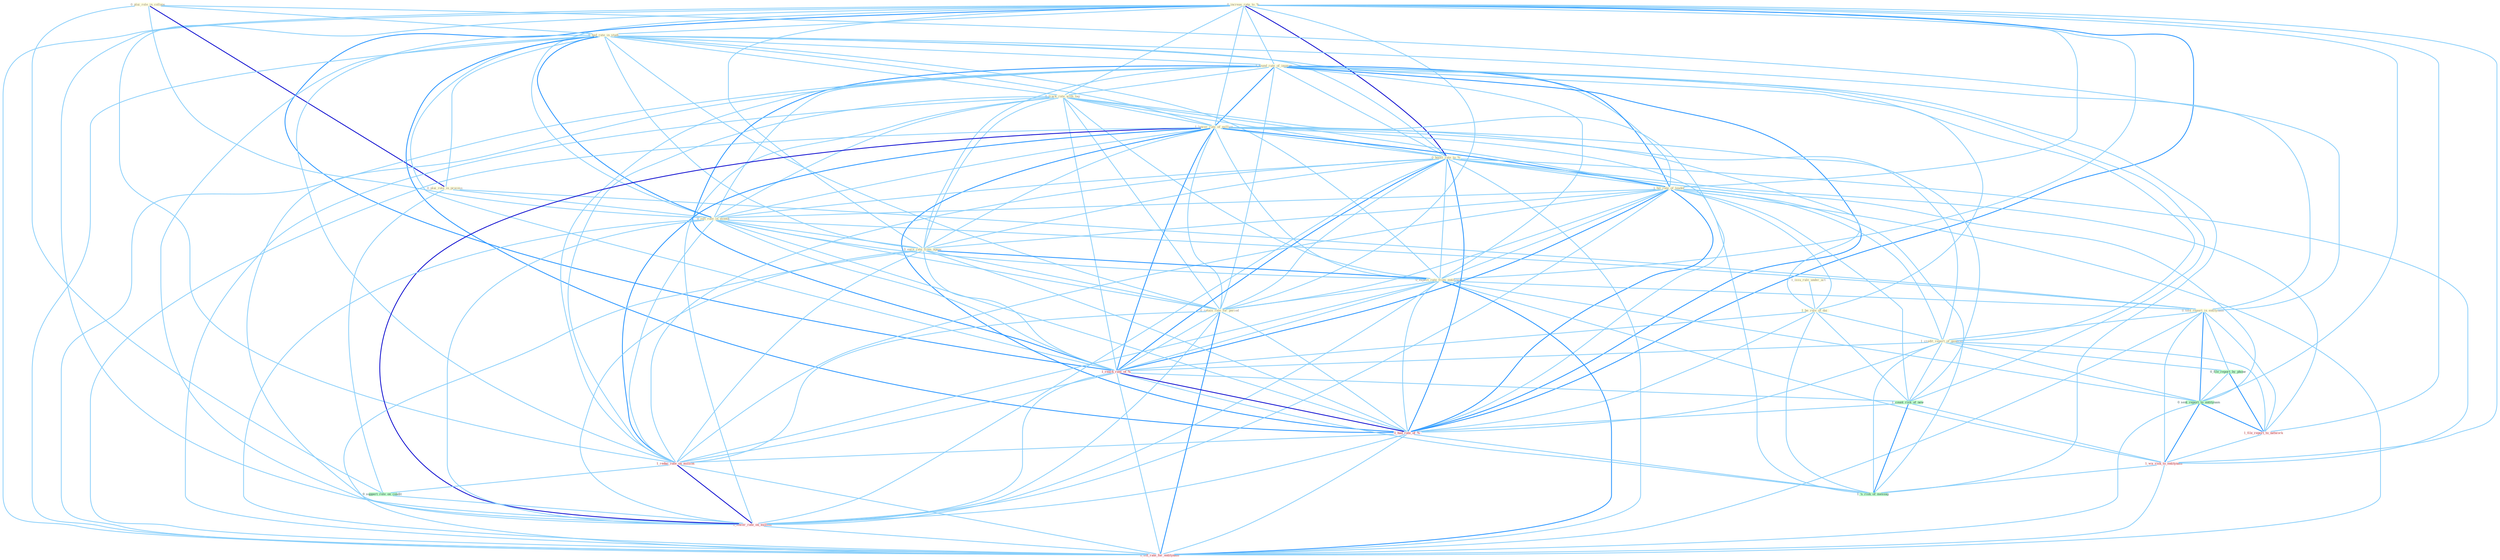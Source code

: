 Graph G{ 
    node
    [shape=polygon,style=filled,width=.5,height=.06,color="#BDFCC9",fixedsize=true,fontsize=4,
    fontcolor="#2f4f4f"];
    {node
    [color="#ffffe0", fontcolor="#8b7d6b"] "0_increas_rate_to_% " "0_plai_role_in_collaps " "0_had_rate_in_studi " "1_issu_rule_under_act " "1_found_rate_of_improv " "0_plai_role_in_process " "0_track_rate_with_lag " "1_lower_rate_of_million " "0_boost_rate_to_% " "1_hit_rate_of_leader " "1_be_rule_of_dai " "0_jolt_rate_in_month " "0_earn_rate_from_agenc " "0_expect_rate_from_entitynam " "0_told_report_in_entitynam " "0_retain_rate_for_period " "1_credit_report_of_genocid "}
{node [color="#fff0f5", fontcolor="#b22222"] "1_reach_rate_of_% " "1_had_rate_of_% " "1_file_report_to_network " "1_reduc_rate_on_million " "1_wa_risk_to_entitynam " "1_lower_rate_on_million " "1_lift_rate_for_entitynam "}
edge [color="#B0E2FF"];

	"0_increas_rate_to_% " -- "0_had_rate_in_studi " [w="1", color="#87cefa" ];
	"0_increas_rate_to_% " -- "1_found_rate_of_improv " [w="1", color="#87cefa" ];
	"0_increas_rate_to_% " -- "0_track_rate_with_lag " [w="1", color="#87cefa" ];
	"0_increas_rate_to_% " -- "1_lower_rate_of_million " [w="1", color="#87cefa" ];
	"0_increas_rate_to_% " -- "0_boost_rate_to_% " [w="3", color="#0000cd" , len=0.6];
	"0_increas_rate_to_% " -- "1_hit_rate_of_leader " [w="1", color="#87cefa" ];
	"0_increas_rate_to_% " -- "0_jolt_rate_in_month " [w="1", color="#87cefa" ];
	"0_increas_rate_to_% " -- "0_earn_rate_from_agenc " [w="1", color="#87cefa" ];
	"0_increas_rate_to_% " -- "0_expect_rate_from_entitynam " [w="1", color="#87cefa" ];
	"0_increas_rate_to_% " -- "0_retain_rate_for_period " [w="1", color="#87cefa" ];
	"0_increas_rate_to_% " -- "1_reach_rate_of_% " [w="2", color="#1e90ff" , len=0.8];
	"0_increas_rate_to_% " -- "1_had_rate_of_% " [w="2", color="#1e90ff" , len=0.8];
	"0_increas_rate_to_% " -- "0_sent_report_to_entitynam " [w="1", color="#87cefa" ];
	"0_increas_rate_to_% " -- "1_file_report_to_network " [w="1", color="#87cefa" ];
	"0_increas_rate_to_% " -- "1_reduc_rate_on_million " [w="1", color="#87cefa" ];
	"0_increas_rate_to_% " -- "1_wa_risk_to_entitynam " [w="1", color="#87cefa" ];
	"0_increas_rate_to_% " -- "1_lower_rate_on_million " [w="1", color="#87cefa" ];
	"0_increas_rate_to_% " -- "1_lift_rate_for_entitynam " [w="1", color="#87cefa" ];
	"0_plai_role_in_collaps " -- "0_had_rate_in_studi " [w="1", color="#87cefa" ];
	"0_plai_role_in_collaps " -- "0_plai_role_in_process " [w="3", color="#0000cd" , len=0.6];
	"0_plai_role_in_collaps " -- "0_jolt_rate_in_month " [w="1", color="#87cefa" ];
	"0_plai_role_in_collaps " -- "0_told_report_in_entitynam " [w="1", color="#87cefa" ];
	"0_plai_role_in_collaps " -- "0_support_role_on_condit " [w="1", color="#87cefa" ];
	"0_had_rate_in_studi " -- "1_found_rate_of_improv " [w="1", color="#87cefa" ];
	"0_had_rate_in_studi " -- "0_plai_role_in_process " [w="1", color="#87cefa" ];
	"0_had_rate_in_studi " -- "0_track_rate_with_lag " [w="1", color="#87cefa" ];
	"0_had_rate_in_studi " -- "1_lower_rate_of_million " [w="1", color="#87cefa" ];
	"0_had_rate_in_studi " -- "0_boost_rate_to_% " [w="1", color="#87cefa" ];
	"0_had_rate_in_studi " -- "1_hit_rate_of_leader " [w="1", color="#87cefa" ];
	"0_had_rate_in_studi " -- "0_jolt_rate_in_month " [w="2", color="#1e90ff" , len=0.8];
	"0_had_rate_in_studi " -- "0_earn_rate_from_agenc " [w="1", color="#87cefa" ];
	"0_had_rate_in_studi " -- "0_expect_rate_from_entitynam " [w="1", color="#87cefa" ];
	"0_had_rate_in_studi " -- "0_told_report_in_entitynam " [w="1", color="#87cefa" ];
	"0_had_rate_in_studi " -- "0_retain_rate_for_period " [w="1", color="#87cefa" ];
	"0_had_rate_in_studi " -- "1_reach_rate_of_% " [w="1", color="#87cefa" ];
	"0_had_rate_in_studi " -- "1_had_rate_of_% " [w="2", color="#1e90ff" , len=0.8];
	"0_had_rate_in_studi " -- "1_reduc_rate_on_million " [w="1", color="#87cefa" ];
	"0_had_rate_in_studi " -- "1_lower_rate_on_million " [w="1", color="#87cefa" ];
	"0_had_rate_in_studi " -- "1_lift_rate_for_entitynam " [w="1", color="#87cefa" ];
	"1_issu_rule_under_act " -- "1_be_rule_of_dai " [w="1", color="#87cefa" ];
	"1_found_rate_of_improv " -- "0_track_rate_with_lag " [w="1", color="#87cefa" ];
	"1_found_rate_of_improv " -- "1_lower_rate_of_million " [w="2", color="#1e90ff" , len=0.8];
	"1_found_rate_of_improv " -- "0_boost_rate_to_% " [w="1", color="#87cefa" ];
	"1_found_rate_of_improv " -- "1_hit_rate_of_leader " [w="2", color="#1e90ff" , len=0.8];
	"1_found_rate_of_improv " -- "1_be_rule_of_dai " [w="1", color="#87cefa" ];
	"1_found_rate_of_improv " -- "0_jolt_rate_in_month " [w="1", color="#87cefa" ];
	"1_found_rate_of_improv " -- "0_earn_rate_from_agenc " [w="1", color="#87cefa" ];
	"1_found_rate_of_improv " -- "0_expect_rate_from_entitynam " [w="1", color="#87cefa" ];
	"1_found_rate_of_improv " -- "0_retain_rate_for_period " [w="1", color="#87cefa" ];
	"1_found_rate_of_improv " -- "1_credit_report_of_genocid " [w="1", color="#87cefa" ];
	"1_found_rate_of_improv " -- "1_reach_rate_of_% " [w="2", color="#1e90ff" , len=0.8];
	"1_found_rate_of_improv " -- "1_count_risk_of_new " [w="1", color="#87cefa" ];
	"1_found_rate_of_improv " -- "1_had_rate_of_% " [w="2", color="#1e90ff" , len=0.8];
	"1_found_rate_of_improv " -- "1_reduc_rate_on_million " [w="1", color="#87cefa" ];
	"1_found_rate_of_improv " -- "1_'s_risk_of_messag " [w="1", color="#87cefa" ];
	"1_found_rate_of_improv " -- "1_lower_rate_on_million " [w="1", color="#87cefa" ];
	"1_found_rate_of_improv " -- "1_lift_rate_for_entitynam " [w="1", color="#87cefa" ];
	"0_plai_role_in_process " -- "0_jolt_rate_in_month " [w="1", color="#87cefa" ];
	"0_plai_role_in_process " -- "0_told_report_in_entitynam " [w="1", color="#87cefa" ];
	"0_plai_role_in_process " -- "0_support_role_on_condit " [w="1", color="#87cefa" ];
	"0_track_rate_with_lag " -- "1_lower_rate_of_million " [w="1", color="#87cefa" ];
	"0_track_rate_with_lag " -- "0_boost_rate_to_% " [w="1", color="#87cefa" ];
	"0_track_rate_with_lag " -- "1_hit_rate_of_leader " [w="1", color="#87cefa" ];
	"0_track_rate_with_lag " -- "0_jolt_rate_in_month " [w="1", color="#87cefa" ];
	"0_track_rate_with_lag " -- "0_earn_rate_from_agenc " [w="1", color="#87cefa" ];
	"0_track_rate_with_lag " -- "0_expect_rate_from_entitynam " [w="1", color="#87cefa" ];
	"0_track_rate_with_lag " -- "0_retain_rate_for_period " [w="1", color="#87cefa" ];
	"0_track_rate_with_lag " -- "1_reach_rate_of_% " [w="1", color="#87cefa" ];
	"0_track_rate_with_lag " -- "1_had_rate_of_% " [w="1", color="#87cefa" ];
	"0_track_rate_with_lag " -- "1_reduc_rate_on_million " [w="1", color="#87cefa" ];
	"0_track_rate_with_lag " -- "1_lower_rate_on_million " [w="1", color="#87cefa" ];
	"0_track_rate_with_lag " -- "1_lift_rate_for_entitynam " [w="1", color="#87cefa" ];
	"1_lower_rate_of_million " -- "0_boost_rate_to_% " [w="1", color="#87cefa" ];
	"1_lower_rate_of_million " -- "1_hit_rate_of_leader " [w="2", color="#1e90ff" , len=0.8];
	"1_lower_rate_of_million " -- "1_be_rule_of_dai " [w="1", color="#87cefa" ];
	"1_lower_rate_of_million " -- "0_jolt_rate_in_month " [w="1", color="#87cefa" ];
	"1_lower_rate_of_million " -- "0_earn_rate_from_agenc " [w="1", color="#87cefa" ];
	"1_lower_rate_of_million " -- "0_expect_rate_from_entitynam " [w="1", color="#87cefa" ];
	"1_lower_rate_of_million " -- "0_retain_rate_for_period " [w="1", color="#87cefa" ];
	"1_lower_rate_of_million " -- "1_credit_report_of_genocid " [w="1", color="#87cefa" ];
	"1_lower_rate_of_million " -- "1_reach_rate_of_% " [w="2", color="#1e90ff" , len=0.8];
	"1_lower_rate_of_million " -- "1_count_risk_of_new " [w="1", color="#87cefa" ];
	"1_lower_rate_of_million " -- "1_had_rate_of_% " [w="2", color="#1e90ff" , len=0.8];
	"1_lower_rate_of_million " -- "1_reduc_rate_on_million " [w="2", color="#1e90ff" , len=0.8];
	"1_lower_rate_of_million " -- "1_'s_risk_of_messag " [w="1", color="#87cefa" ];
	"1_lower_rate_of_million " -- "1_lower_rate_on_million " [w="3", color="#0000cd" , len=0.6];
	"1_lower_rate_of_million " -- "1_lift_rate_for_entitynam " [w="1", color="#87cefa" ];
	"0_boost_rate_to_% " -- "1_hit_rate_of_leader " [w="1", color="#87cefa" ];
	"0_boost_rate_to_% " -- "0_jolt_rate_in_month " [w="1", color="#87cefa" ];
	"0_boost_rate_to_% " -- "0_earn_rate_from_agenc " [w="1", color="#87cefa" ];
	"0_boost_rate_to_% " -- "0_expect_rate_from_entitynam " [w="1", color="#87cefa" ];
	"0_boost_rate_to_% " -- "0_retain_rate_for_period " [w="1", color="#87cefa" ];
	"0_boost_rate_to_% " -- "1_reach_rate_of_% " [w="2", color="#1e90ff" , len=0.8];
	"0_boost_rate_to_% " -- "1_had_rate_of_% " [w="2", color="#1e90ff" , len=0.8];
	"0_boost_rate_to_% " -- "0_sent_report_to_entitynam " [w="1", color="#87cefa" ];
	"0_boost_rate_to_% " -- "1_file_report_to_network " [w="1", color="#87cefa" ];
	"0_boost_rate_to_% " -- "1_reduc_rate_on_million " [w="1", color="#87cefa" ];
	"0_boost_rate_to_% " -- "1_wa_risk_to_entitynam " [w="1", color="#87cefa" ];
	"0_boost_rate_to_% " -- "1_lower_rate_on_million " [w="1", color="#87cefa" ];
	"0_boost_rate_to_% " -- "1_lift_rate_for_entitynam " [w="1", color="#87cefa" ];
	"1_hit_rate_of_leader " -- "1_be_rule_of_dai " [w="1", color="#87cefa" ];
	"1_hit_rate_of_leader " -- "0_jolt_rate_in_month " [w="1", color="#87cefa" ];
	"1_hit_rate_of_leader " -- "0_earn_rate_from_agenc " [w="1", color="#87cefa" ];
	"1_hit_rate_of_leader " -- "0_expect_rate_from_entitynam " [w="1", color="#87cefa" ];
	"1_hit_rate_of_leader " -- "0_retain_rate_for_period " [w="1", color="#87cefa" ];
	"1_hit_rate_of_leader " -- "1_credit_report_of_genocid " [w="1", color="#87cefa" ];
	"1_hit_rate_of_leader " -- "1_reach_rate_of_% " [w="2", color="#1e90ff" , len=0.8];
	"1_hit_rate_of_leader " -- "1_count_risk_of_new " [w="1", color="#87cefa" ];
	"1_hit_rate_of_leader " -- "1_had_rate_of_% " [w="2", color="#1e90ff" , len=0.8];
	"1_hit_rate_of_leader " -- "1_reduc_rate_on_million " [w="1", color="#87cefa" ];
	"1_hit_rate_of_leader " -- "1_'s_risk_of_messag " [w="1", color="#87cefa" ];
	"1_hit_rate_of_leader " -- "1_lower_rate_on_million " [w="1", color="#87cefa" ];
	"1_hit_rate_of_leader " -- "1_lift_rate_for_entitynam " [w="1", color="#87cefa" ];
	"1_be_rule_of_dai " -- "1_credit_report_of_genocid " [w="1", color="#87cefa" ];
	"1_be_rule_of_dai " -- "1_reach_rate_of_% " [w="1", color="#87cefa" ];
	"1_be_rule_of_dai " -- "1_count_risk_of_new " [w="1", color="#87cefa" ];
	"1_be_rule_of_dai " -- "1_had_rate_of_% " [w="1", color="#87cefa" ];
	"1_be_rule_of_dai " -- "1_'s_risk_of_messag " [w="1", color="#87cefa" ];
	"0_jolt_rate_in_month " -- "0_earn_rate_from_agenc " [w="1", color="#87cefa" ];
	"0_jolt_rate_in_month " -- "0_expect_rate_from_entitynam " [w="1", color="#87cefa" ];
	"0_jolt_rate_in_month " -- "0_told_report_in_entitynam " [w="1", color="#87cefa" ];
	"0_jolt_rate_in_month " -- "0_retain_rate_for_period " [w="1", color="#87cefa" ];
	"0_jolt_rate_in_month " -- "1_reach_rate_of_% " [w="1", color="#87cefa" ];
	"0_jolt_rate_in_month " -- "1_had_rate_of_% " [w="1", color="#87cefa" ];
	"0_jolt_rate_in_month " -- "1_reduc_rate_on_million " [w="1", color="#87cefa" ];
	"0_jolt_rate_in_month " -- "1_lower_rate_on_million " [w="1", color="#87cefa" ];
	"0_jolt_rate_in_month " -- "1_lift_rate_for_entitynam " [w="1", color="#87cefa" ];
	"0_earn_rate_from_agenc " -- "0_expect_rate_from_entitynam " [w="2", color="#1e90ff" , len=0.8];
	"0_earn_rate_from_agenc " -- "0_retain_rate_for_period " [w="1", color="#87cefa" ];
	"0_earn_rate_from_agenc " -- "1_reach_rate_of_% " [w="1", color="#87cefa" ];
	"0_earn_rate_from_agenc " -- "1_had_rate_of_% " [w="1", color="#87cefa" ];
	"0_earn_rate_from_agenc " -- "1_reduc_rate_on_million " [w="1", color="#87cefa" ];
	"0_earn_rate_from_agenc " -- "1_lower_rate_on_million " [w="1", color="#87cefa" ];
	"0_earn_rate_from_agenc " -- "1_lift_rate_for_entitynam " [w="1", color="#87cefa" ];
	"0_expect_rate_from_entitynam " -- "0_told_report_in_entitynam " [w="1", color="#87cefa" ];
	"0_expect_rate_from_entitynam " -- "0_retain_rate_for_period " [w="1", color="#87cefa" ];
	"0_expect_rate_from_entitynam " -- "1_reach_rate_of_% " [w="1", color="#87cefa" ];
	"0_expect_rate_from_entitynam " -- "1_had_rate_of_% " [w="1", color="#87cefa" ];
	"0_expect_rate_from_entitynam " -- "0_sent_report_to_entitynam " [w="1", color="#87cefa" ];
	"0_expect_rate_from_entitynam " -- "1_reduc_rate_on_million " [w="1", color="#87cefa" ];
	"0_expect_rate_from_entitynam " -- "1_wa_risk_to_entitynam " [w="1", color="#87cefa" ];
	"0_expect_rate_from_entitynam " -- "1_lower_rate_on_million " [w="1", color="#87cefa" ];
	"0_expect_rate_from_entitynam " -- "1_lift_rate_for_entitynam " [w="2", color="#1e90ff" , len=0.8];
	"0_told_report_in_entitynam " -- "1_credit_report_of_genocid " [w="1", color="#87cefa" ];
	"0_told_report_in_entitynam " -- "0_file_report_by_phone " [w="1", color="#87cefa" ];
	"0_told_report_in_entitynam " -- "0_sent_report_to_entitynam " [w="2", color="#1e90ff" , len=0.8];
	"0_told_report_in_entitynam " -- "1_file_report_to_network " [w="1", color="#87cefa" ];
	"0_told_report_in_entitynam " -- "1_wa_risk_to_entitynam " [w="1", color="#87cefa" ];
	"0_told_report_in_entitynam " -- "1_lift_rate_for_entitynam " [w="1", color="#87cefa" ];
	"0_retain_rate_for_period " -- "1_reach_rate_of_% " [w="1", color="#87cefa" ];
	"0_retain_rate_for_period " -- "1_had_rate_of_% " [w="1", color="#87cefa" ];
	"0_retain_rate_for_period " -- "1_reduc_rate_on_million " [w="1", color="#87cefa" ];
	"0_retain_rate_for_period " -- "1_lower_rate_on_million " [w="1", color="#87cefa" ];
	"0_retain_rate_for_period " -- "1_lift_rate_for_entitynam " [w="2", color="#1e90ff" , len=0.8];
	"1_credit_report_of_genocid " -- "1_reach_rate_of_% " [w="1", color="#87cefa" ];
	"1_credit_report_of_genocid " -- "0_file_report_by_phone " [w="1", color="#87cefa" ];
	"1_credit_report_of_genocid " -- "1_count_risk_of_new " [w="1", color="#87cefa" ];
	"1_credit_report_of_genocid " -- "1_had_rate_of_% " [w="1", color="#87cefa" ];
	"1_credit_report_of_genocid " -- "0_sent_report_to_entitynam " [w="1", color="#87cefa" ];
	"1_credit_report_of_genocid " -- "1_file_report_to_network " [w="1", color="#87cefa" ];
	"1_credit_report_of_genocid " -- "1_'s_risk_of_messag " [w="1", color="#87cefa" ];
	"1_reach_rate_of_% " -- "1_count_risk_of_new " [w="1", color="#87cefa" ];
	"1_reach_rate_of_% " -- "1_had_rate_of_% " [w="3", color="#0000cd" , len=0.6];
	"1_reach_rate_of_% " -- "1_reduc_rate_on_million " [w="1", color="#87cefa" ];
	"1_reach_rate_of_% " -- "1_'s_risk_of_messag " [w="1", color="#87cefa" ];
	"1_reach_rate_of_% " -- "1_lower_rate_on_million " [w="1", color="#87cefa" ];
	"1_reach_rate_of_% " -- "1_lift_rate_for_entitynam " [w="1", color="#87cefa" ];
	"0_file_report_by_phone " -- "0_sent_report_to_entitynam " [w="1", color="#87cefa" ];
	"0_file_report_by_phone " -- "1_file_report_to_network " [w="2", color="#1e90ff" , len=0.8];
	"1_count_risk_of_new " -- "1_had_rate_of_% " [w="1", color="#87cefa" ];
	"1_count_risk_of_new " -- "1_wa_risk_to_entitynam " [w="1", color="#87cefa" ];
	"1_count_risk_of_new " -- "1_'s_risk_of_messag " [w="2", color="#1e90ff" , len=0.8];
	"1_had_rate_of_% " -- "1_reduc_rate_on_million " [w="1", color="#87cefa" ];
	"1_had_rate_of_% " -- "1_'s_risk_of_messag " [w="1", color="#87cefa" ];
	"1_had_rate_of_% " -- "1_lower_rate_on_million " [w="1", color="#87cefa" ];
	"1_had_rate_of_% " -- "1_lift_rate_for_entitynam " [w="1", color="#87cefa" ];
	"0_sent_report_to_entitynam " -- "1_file_report_to_network " [w="2", color="#1e90ff" , len=0.8];
	"0_sent_report_to_entitynam " -- "1_wa_risk_to_entitynam " [w="2", color="#1e90ff" , len=0.8];
	"0_sent_report_to_entitynam " -- "1_lift_rate_for_entitynam " [w="1", color="#87cefa" ];
	"1_file_report_to_network " -- "1_wa_risk_to_entitynam " [w="1", color="#87cefa" ];
	"1_reduc_rate_on_million " -- "0_support_role_on_condit " [w="1", color="#87cefa" ];
	"1_reduc_rate_on_million " -- "1_lower_rate_on_million " [w="3", color="#0000cd" , len=0.6];
	"1_reduc_rate_on_million " -- "1_lift_rate_for_entitynam " [w="1", color="#87cefa" ];
	"1_wa_risk_to_entitynam " -- "1_'s_risk_of_messag " [w="1", color="#87cefa" ];
	"1_wa_risk_to_entitynam " -- "1_lift_rate_for_entitynam " [w="1", color="#87cefa" ];
	"0_support_role_on_condit " -- "1_lower_rate_on_million " [w="1", color="#87cefa" ];
	"1_lower_rate_on_million " -- "1_lift_rate_for_entitynam " [w="1", color="#87cefa" ];
}